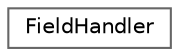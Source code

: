 digraph "Graphical Class Hierarchy"
{
 // LATEX_PDF_SIZE
  bgcolor="transparent";
  edge [fontname=Helvetica,fontsize=10,labelfontname=Helvetica,labelfontsize=10];
  node [fontname=Helvetica,fontsize=10,shape=box,height=0.2,width=0.4];
  rankdir="LR";
  Node0 [id="Node000000",label="FieldHandler",height=0.2,width=0.4,color="grey40", fillcolor="white", style="filled",URL="$class_field_handler.html",tooltip="Класс, представляющий обработчик поля."];
}
